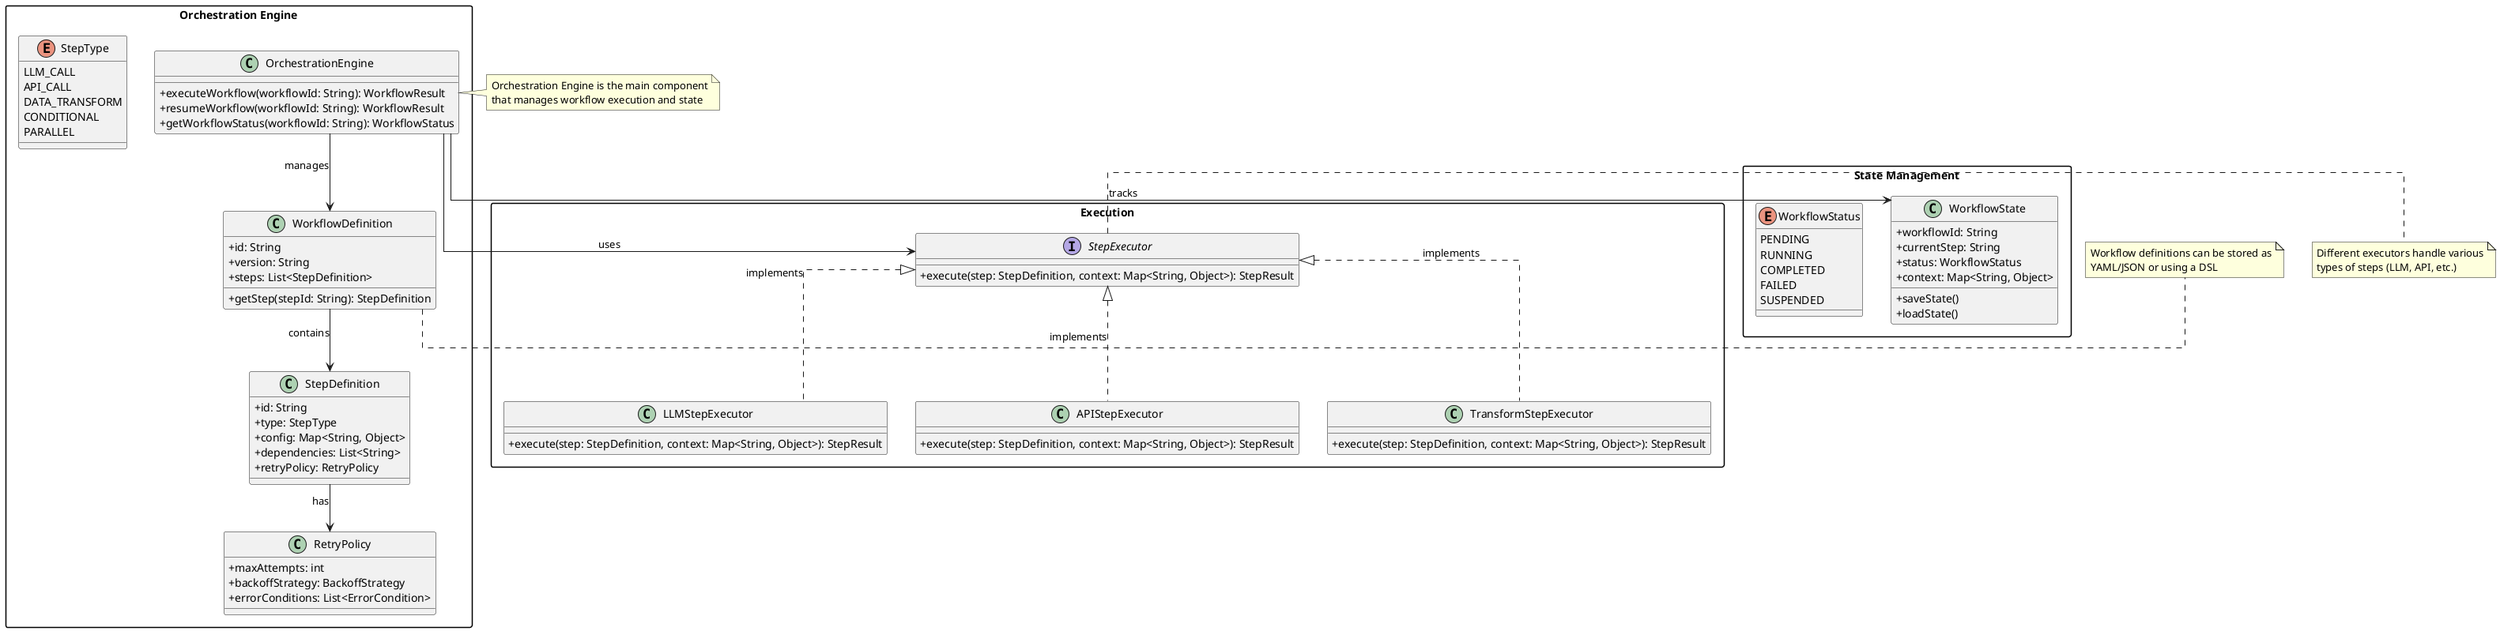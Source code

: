 @startuml Orchestration Engine Pattern

' Style definitions
skinparam classAttributeIconSize 0
skinparam packageStyle rectangle
skinparam linetype ortho

' Core components
package "Orchestration Engine" {
    class OrchestrationEngine {
        +executeWorkflow(workflowId: String): WorkflowResult
        +resumeWorkflow(workflowId: String): WorkflowResult
        +getWorkflowStatus(workflowId: String): WorkflowStatus
    }

    class WorkflowDefinition {
        +id: String
        +version: String
        +steps: List<StepDefinition>
        +getStep(stepId: String): StepDefinition
    }

    class StepDefinition {
        +id: String
        +type: StepType
        +config: Map<String, Object>
        +dependencies: List<String>
        +retryPolicy: RetryPolicy
    }

    enum StepType {
        LLM_CALL
        API_CALL
        DATA_TRANSFORM
        CONDITIONAL
        PARALLEL
    }

    class RetryPolicy {
        +maxAttempts: int
        +backoffStrategy: BackoffStrategy
        +errorConditions: List<ErrorCondition>
    }
}

' State Management
package "State Management" {
    class WorkflowState {
        +workflowId: String
        +currentStep: String
        +status: WorkflowStatus
        +context: Map<String, Object>
        +saveState()
        +loadState()
    }

    enum WorkflowStatus {
        PENDING
        RUNNING
        COMPLETED
        FAILED
        SUSPENDED
    }
}

' Execution Components
package "Execution" {
    interface StepExecutor {
        +execute(step: StepDefinition, context: Map<String, Object>): StepResult
    }

    class LLMStepExecutor {
        +execute(step: StepDefinition, context: Map<String, Object>): StepResult
    }

    class APIStepExecutor {
        +execute(step: StepDefinition, context: Map<String, Object>): StepResult
    }

    class TransformStepExecutor {
        +execute(step: StepDefinition, context: Map<String, Object>): StepResult
    }
}

' Relationships
OrchestrationEngine --> WorkflowDefinition : manages
OrchestrationEngine --> WorkflowState : tracks
OrchestrationEngine --> StepExecutor : uses
WorkflowDefinition --> StepDefinition : contains
StepDefinition --> RetryPolicy : has
StepExecutor <|.. LLMStepExecutor : implements
StepExecutor <|.. APIStepExecutor : implements
StepExecutor <|.. TransformStepExecutor : implements

note right of OrchestrationEngine
  Orchestration Engine is the main component
  that manages workflow execution and state
end note

note right of WorkflowDefinition
  Workflow definitions can be stored as
  YAML/JSON or using a DSL
end note

note right of StepExecutor
  Different executors handle various
  types of steps (LLM, API, etc.)
end note

@enduml 